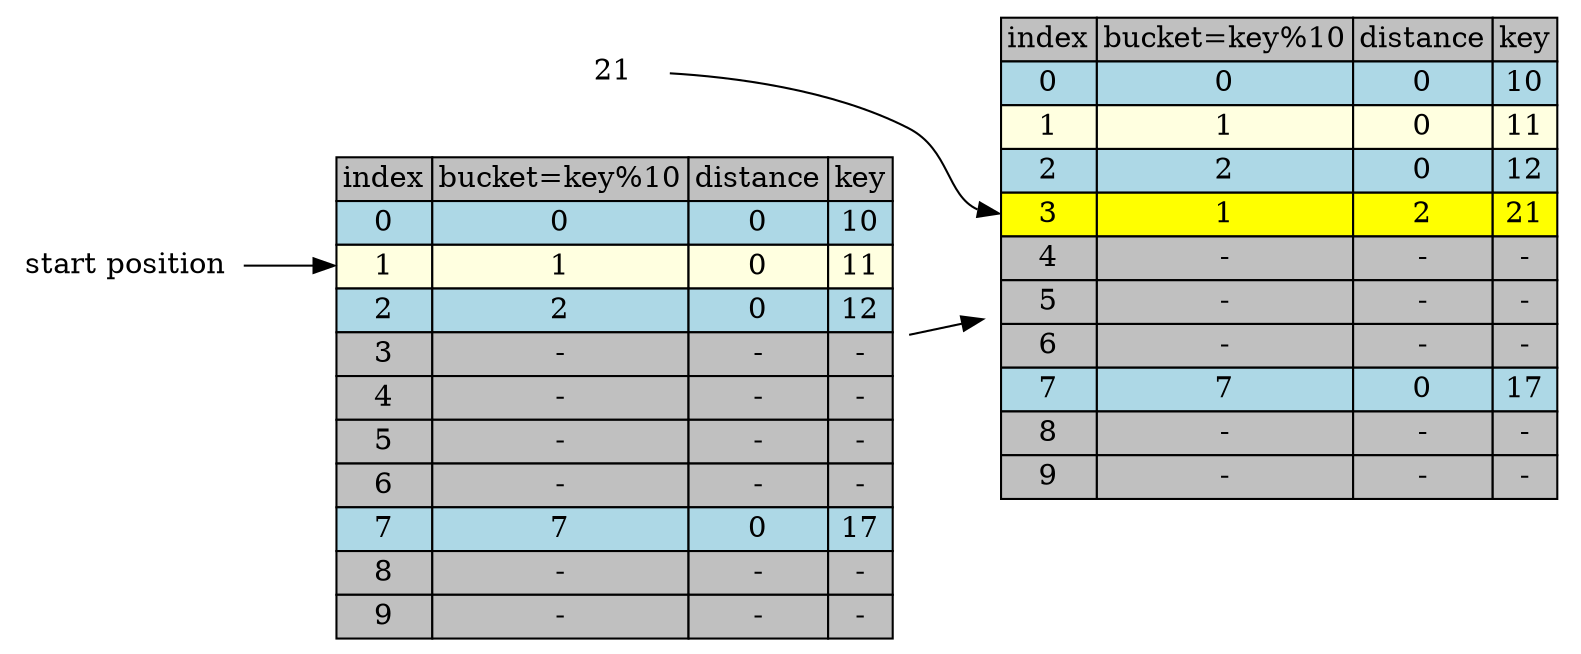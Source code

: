 digraph table{
    rankdir=LR
    node[shape=plaintext]

    table[label=<
        <TABLE BORDER="0" CELLBORDER="1" CELLSPACING="0">
            <TR>
                <TD BGCOLOR="grey">index</TD>
                <TD BGCOLOR="grey">bucket=key%10</TD>
                <TD BGCOLOR="grey">distance</TD>
                <TD BGCOLOR="grey">key</TD>
            </TR>           
            <TR>
                <TD BGCOLOR="lightblue" PORT="i0">0</TD>
                <TD BGCOLOR="lightblue">0</TD>
                <TD BGCOLOR="lightblue">0</TD>
                <TD BGCOLOR="lightblue" PORT="k0">10</TD>
            </TR>           
            <TR>
                <TD BGCOLOR="lightyellow" PORT="i1">1</TD>
                <TD BGCOLOR="lightyellow">1</TD>
                <TD BGCOLOR="lightyellow">0</TD>
                <TD BGCOLOR="lightyellow" PORT="k1">11</TD>
            </TR>           
            <TR>
                <TD BGCOLOR="lightblue" PORT="i2">2</TD>
                <TD BGCOLOR="lightblue">2</TD>
                <TD BGCOLOR="lightblue">0</TD>
                <TD BGCOLOR="lightblue" PORT="k2">12</TD>
            </TR>           
            <TR>
                <TD BGCOLOR="grey" PORT="i3">3</TD>
                <TD BGCOLOR="grey">-</TD>
                <TD BGCOLOR="grey">-</TD>
                <TD BGCOLOR="grey" PORT="k3">-</TD>
            </TR>           
            <TR>
                <TD BGCOLOR="grey" PORT="i4">4</TD>
                <TD BGCOLOR="grey">-</TD>
                <TD BGCOLOR="grey">-</TD>
                <TD BGCOLOR="grey" PORT="k4">-</TD>
            </TR>           
            <TR>
                <TD BGCOLOR="grey" PORT="i5">5</TD>
                <TD BGCOLOR="grey">-</TD>
                <TD BGCOLOR="grey">-</TD>
                <TD BGCOLOR="grey" PORT="k5">-</TD>
            </TR>           
            <TR>
                <TD BGCOLOR="grey" PORT="i6">6</TD>
                <TD BGCOLOR="grey">-</TD>
                <TD BGCOLOR="grey">-</TD>
                <TD BGCOLOR="grey" PORT="k6">-</TD> 
            </TR>           
            <TR>
                <TD BGCOLOR="lightblue" PORT="i7">7</TD>
                <TD BGCOLOR="lightblue">7</TD>
                <TD BGCOLOR="lightblue">0</TD>
                <TD BGCOLOR="lightblue" PORT="k7">17</TD>
            </TR>           
            <TR>
                <TD BGCOLOR="grey" PORT="i8">8</TD>
                <TD BGCOLOR="grey">-</TD>
                <TD BGCOLOR="grey">-</TD>
                <TD BGCOLOR="grey" PORT="k8">-</TD>
            </TR>           
            <TR>
                <TD BGCOLOR="grey" PORT="i9">9</TD>
                <TD BGCOLOR="grey">-</TD>
                <TD BGCOLOR="grey">-</TD>
                <TD BGCOLOR="grey" PORT="k9">-</TD>
            </TR>           
        </TABLE>
    >]
     table2[label=<
        <TABLE BORDER="0" CELLBORDER="1" CELLSPACING="0">
            <TR>
                <TD BGCOLOR="grey">index</TD>
                <TD BGCOLOR="grey">bucket=key%10</TD>
                <TD BGCOLOR="grey">distance</TD>
                <TD BGCOLOR="grey">key</TD>
            </TR>           
            <TR>
                <TD BGCOLOR="lightblue" PORT="i0">0</TD>
                <TD BGCOLOR="lightblue">0</TD>
                <TD BGCOLOR="lightblue">0</TD>
                <TD BGCOLOR="lightblue" PORT="k0">10</TD>
            </TR>           
            <TR>
                <TD BGCOLOR="lightyellow" PORT="i1">1</TD>
                <TD BGCOLOR="lightyellow">1</TD>
                <TD BGCOLOR="lightyellow">0</TD>
                <TD BGCOLOR="lightyellow" PORT="k1">11</TD>
            </TR>           
            <TR>
                <TD BGCOLOR="lightblue" PORT="i2">2</TD>
                <TD BGCOLOR="lightblue">2</TD>
                <TD BGCOLOR="lightblue">0</TD>
                <TD BGCOLOR="lightblue" PORT="k2">12</TD>
            </TR>           
            <TR>
                <TD BGCOLOR="yellow" PORT="i3">3</TD>
                <TD BGCOLOR="yellow">1</TD>
                <TD BGCOLOR="yellow">2</TD>
                <TD BGCOLOR="yellow" PORT="k3">21</TD>
            </TR>           
            <TR>
                <TD BGCOLOR="grey" PORT="i4">4</TD>
                <TD BGCOLOR="grey">-</TD>
                <TD BGCOLOR="grey">-</TD>
                <TD BGCOLOR="grey" PORT="k4">-</TD>
            </TR>           
            <TR>
                <TD BGCOLOR="grey" PORT="i5">5</TD>
                <TD BGCOLOR="grey">-</TD>
                <TD BGCOLOR="grey">-</TD>
                <TD BGCOLOR="grey" PORT="k5">-</TD>
            </TR>           
            <TR>
                <TD BGCOLOR="grey" PORT="i6">6</TD>
                <TD BGCOLOR="grey">-</TD>
                <TD BGCOLOR="grey">-</TD>
                <TD BGCOLOR="grey" PORT="k6">-</TD> 
            </TR>           
            <TR>
                <TD BGCOLOR="lightblue" PORT="i7">7</TD>
                <TD BGCOLOR="lightblue">7</TD>
                <TD BGCOLOR="lightblue">0</TD>
                <TD BGCOLOR="lightblue" PORT="k7">17</TD>
            </TR>           
            <TR>
                <TD BGCOLOR="grey" PORT="i8">8</TD>
                <TD BGCOLOR="grey">-</TD>
                <TD BGCOLOR="grey">-</TD>
                <TD BGCOLOR="grey" PORT="k8">-</TD>
            </TR>           
            <TR>
                <TD BGCOLOR="grey" PORT="i9">9</TD>
                <TD BGCOLOR="grey">-</TD>
                <TD BGCOLOR="grey">-</TD>
                <TD BGCOLOR="grey" PORT="k9">-</TD>
            </TR>           
        </TABLE>
    >]

 table->table2
 "start position" -> table:i1
 "21"->table2:i3  
}
